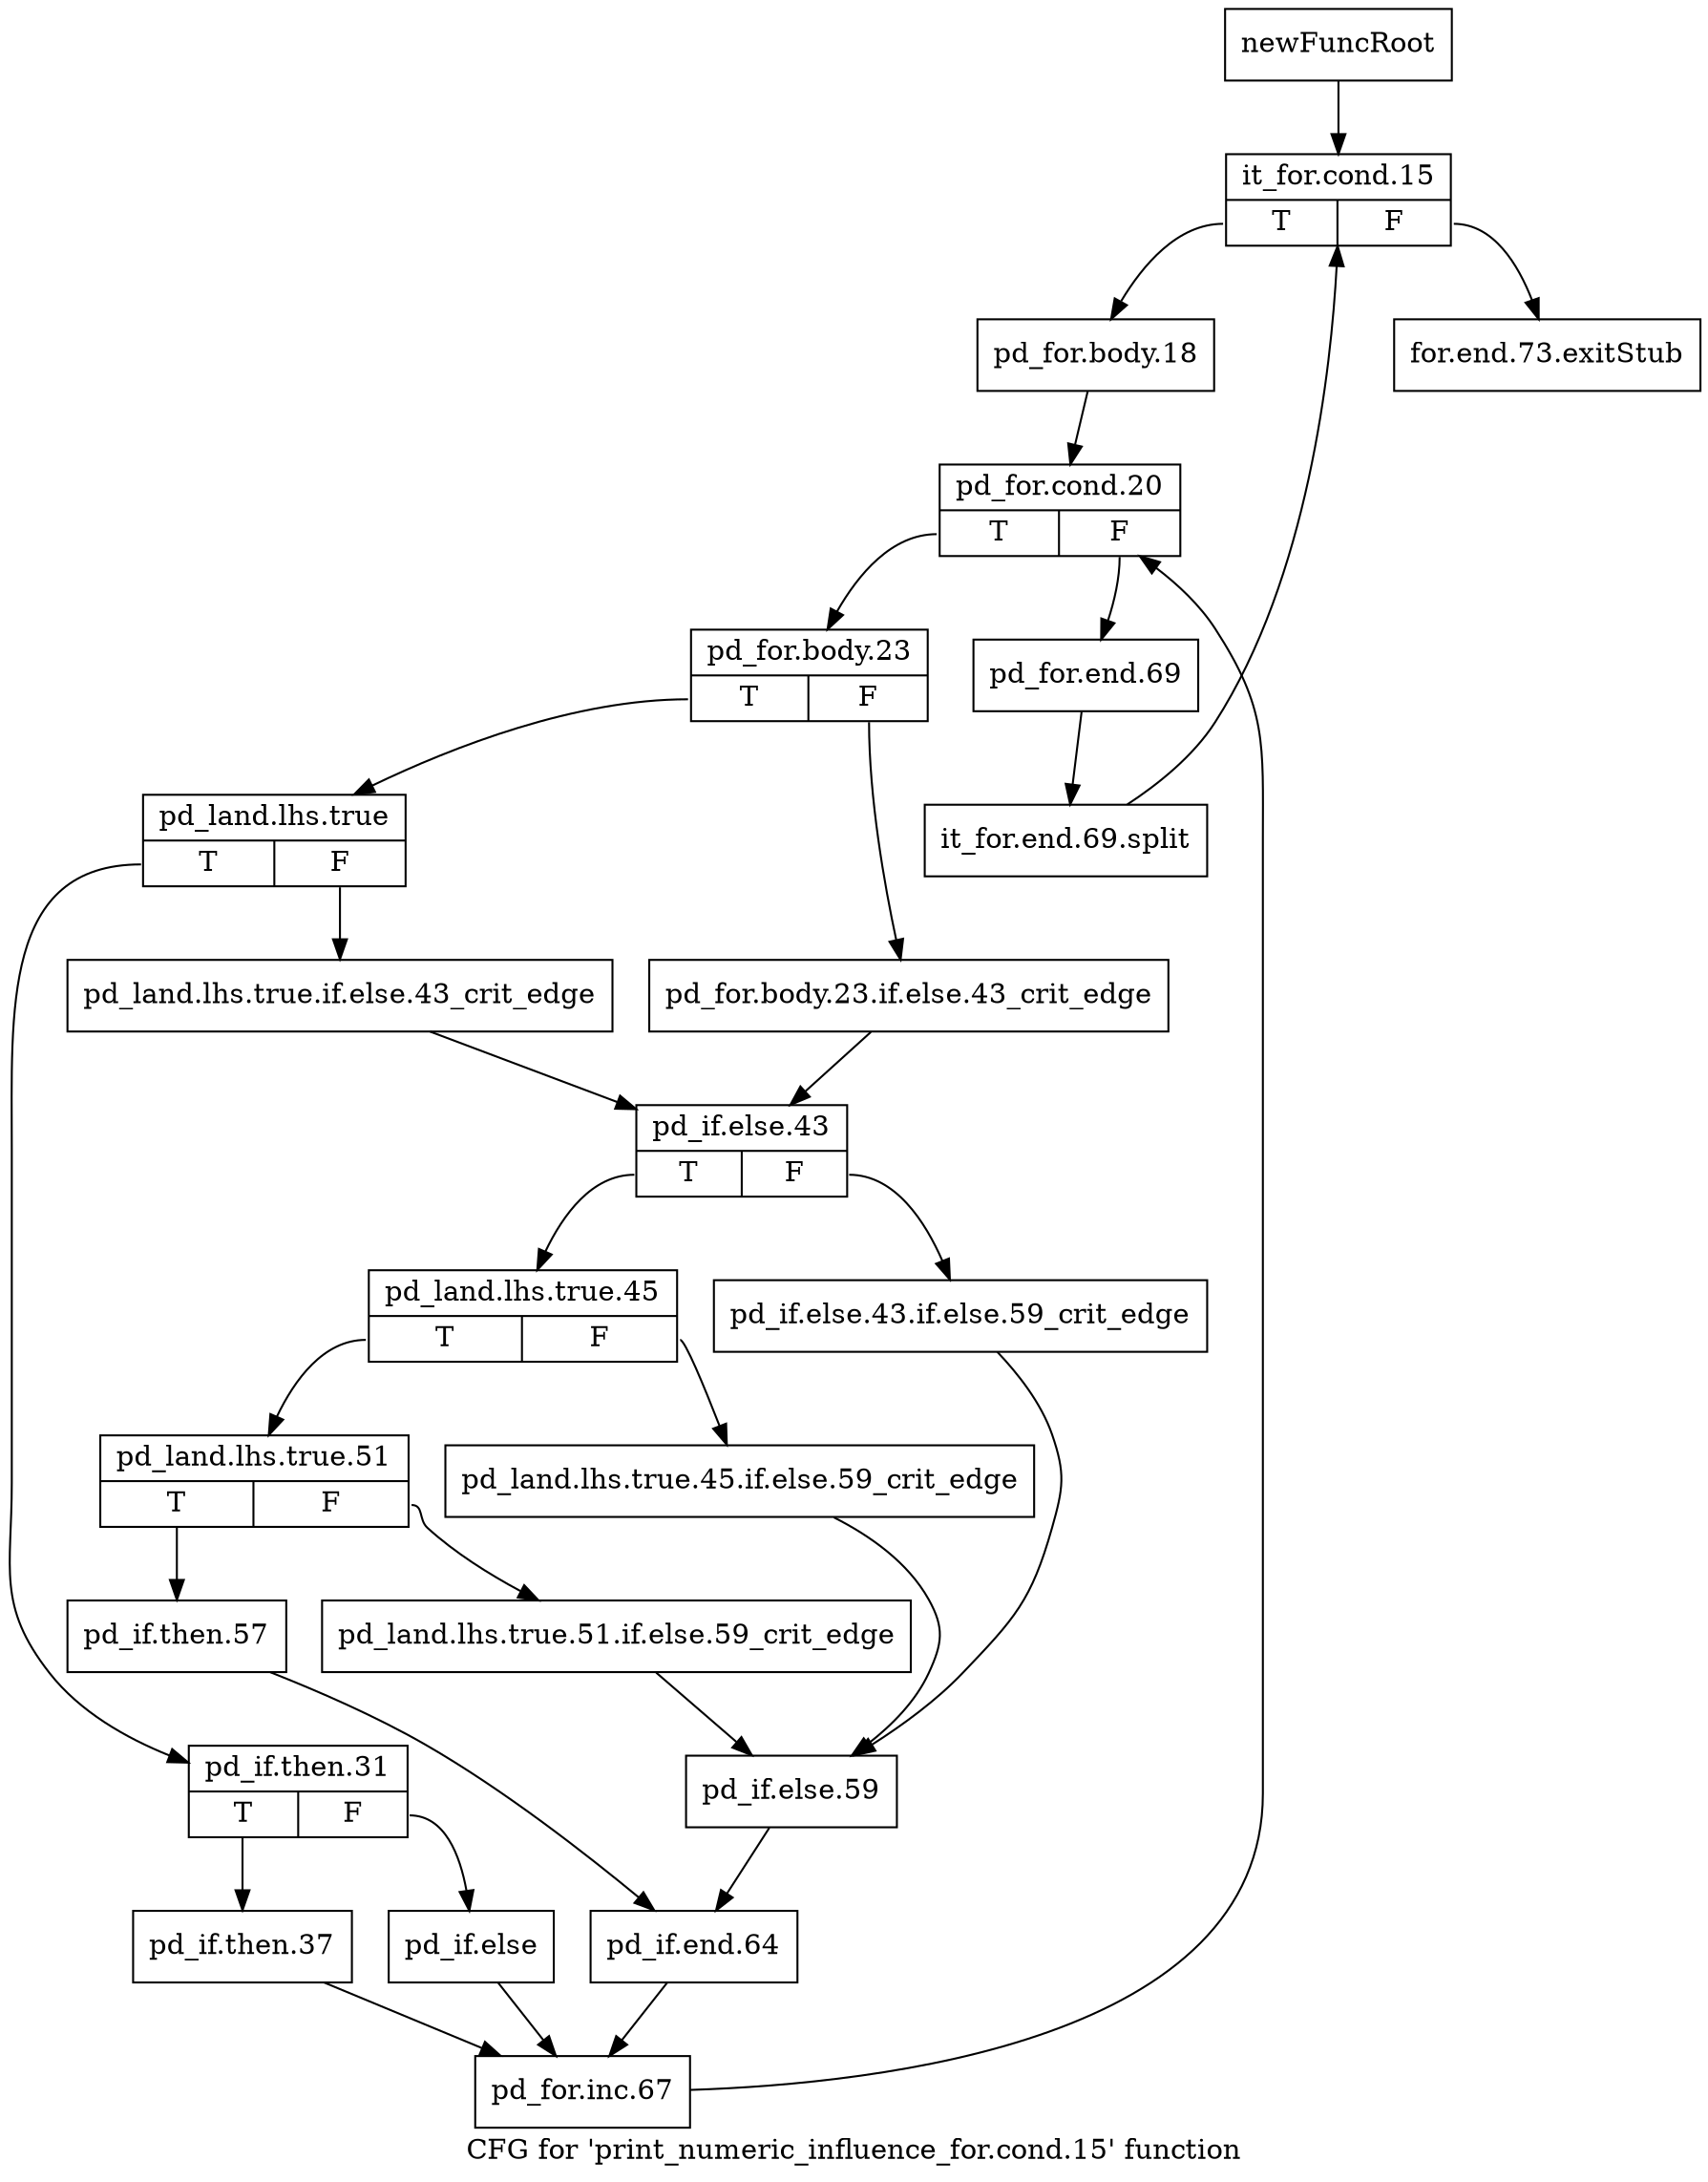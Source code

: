 digraph "CFG for 'print_numeric_influence_for.cond.15' function" {
	label="CFG for 'print_numeric_influence_for.cond.15' function";

	Node0x4034820 [shape=record,label="{newFuncRoot}"];
	Node0x4034820 -> Node0x40348c0;
	Node0x4034870 [shape=record,label="{for.end.73.exitStub}"];
	Node0x40348c0 [shape=record,label="{it_for.cond.15|{<s0>T|<s1>F}}"];
	Node0x40348c0:s0 -> Node0x4034910;
	Node0x40348c0:s1 -> Node0x4034870;
	Node0x4034910 [shape=record,label="{pd_for.body.18}"];
	Node0x4034910 -> Node0x4034960;
	Node0x4034960 [shape=record,label="{pd_for.cond.20|{<s0>T|<s1>F}}"];
	Node0x4034960:s0 -> Node0x4034a00;
	Node0x4034960:s1 -> Node0x40349b0;
	Node0x40349b0 [shape=record,label="{pd_for.end.69}"];
	Node0x40349b0 -> Node0x5086fb0;
	Node0x5086fb0 [shape=record,label="{it_for.end.69.split}"];
	Node0x5086fb0 -> Node0x40348c0;
	Node0x4034a00 [shape=record,label="{pd_for.body.23|{<s0>T|<s1>F}}"];
	Node0x4034a00:s0 -> Node0x4034aa0;
	Node0x4034a00:s1 -> Node0x4034a50;
	Node0x4034a50 [shape=record,label="{pd_for.body.23.if.else.43_crit_edge}"];
	Node0x4034a50 -> Node0x4034b40;
	Node0x4034aa0 [shape=record,label="{pd_land.lhs.true|{<s0>T|<s1>F}}"];
	Node0x4034aa0:s0 -> Node0x4034e10;
	Node0x4034aa0:s1 -> Node0x4034af0;
	Node0x4034af0 [shape=record,label="{pd_land.lhs.true.if.else.43_crit_edge}"];
	Node0x4034af0 -> Node0x4034b40;
	Node0x4034b40 [shape=record,label="{pd_if.else.43|{<s0>T|<s1>F}}"];
	Node0x4034b40:s0 -> Node0x4034be0;
	Node0x4034b40:s1 -> Node0x4034b90;
	Node0x4034b90 [shape=record,label="{pd_if.else.43.if.else.59_crit_edge}"];
	Node0x4034b90 -> Node0x4034d20;
	Node0x4034be0 [shape=record,label="{pd_land.lhs.true.45|{<s0>T|<s1>F}}"];
	Node0x4034be0:s0 -> Node0x4034c80;
	Node0x4034be0:s1 -> Node0x4034c30;
	Node0x4034c30 [shape=record,label="{pd_land.lhs.true.45.if.else.59_crit_edge}"];
	Node0x4034c30 -> Node0x4034d20;
	Node0x4034c80 [shape=record,label="{pd_land.lhs.true.51|{<s0>T|<s1>F}}"];
	Node0x4034c80:s0 -> Node0x4034d70;
	Node0x4034c80:s1 -> Node0x4034cd0;
	Node0x4034cd0 [shape=record,label="{pd_land.lhs.true.51.if.else.59_crit_edge}"];
	Node0x4034cd0 -> Node0x4034d20;
	Node0x4034d20 [shape=record,label="{pd_if.else.59}"];
	Node0x4034d20 -> Node0x4034dc0;
	Node0x4034d70 [shape=record,label="{pd_if.then.57}"];
	Node0x4034d70 -> Node0x4034dc0;
	Node0x4034dc0 [shape=record,label="{pd_if.end.64}"];
	Node0x4034dc0 -> Node0x4034f00;
	Node0x4034e10 [shape=record,label="{pd_if.then.31|{<s0>T|<s1>F}}"];
	Node0x4034e10:s0 -> Node0x4034eb0;
	Node0x4034e10:s1 -> Node0x4034e60;
	Node0x4034e60 [shape=record,label="{pd_if.else}"];
	Node0x4034e60 -> Node0x4034f00;
	Node0x4034eb0 [shape=record,label="{pd_if.then.37}"];
	Node0x4034eb0 -> Node0x4034f00;
	Node0x4034f00 [shape=record,label="{pd_for.inc.67}"];
	Node0x4034f00 -> Node0x4034960;
}
